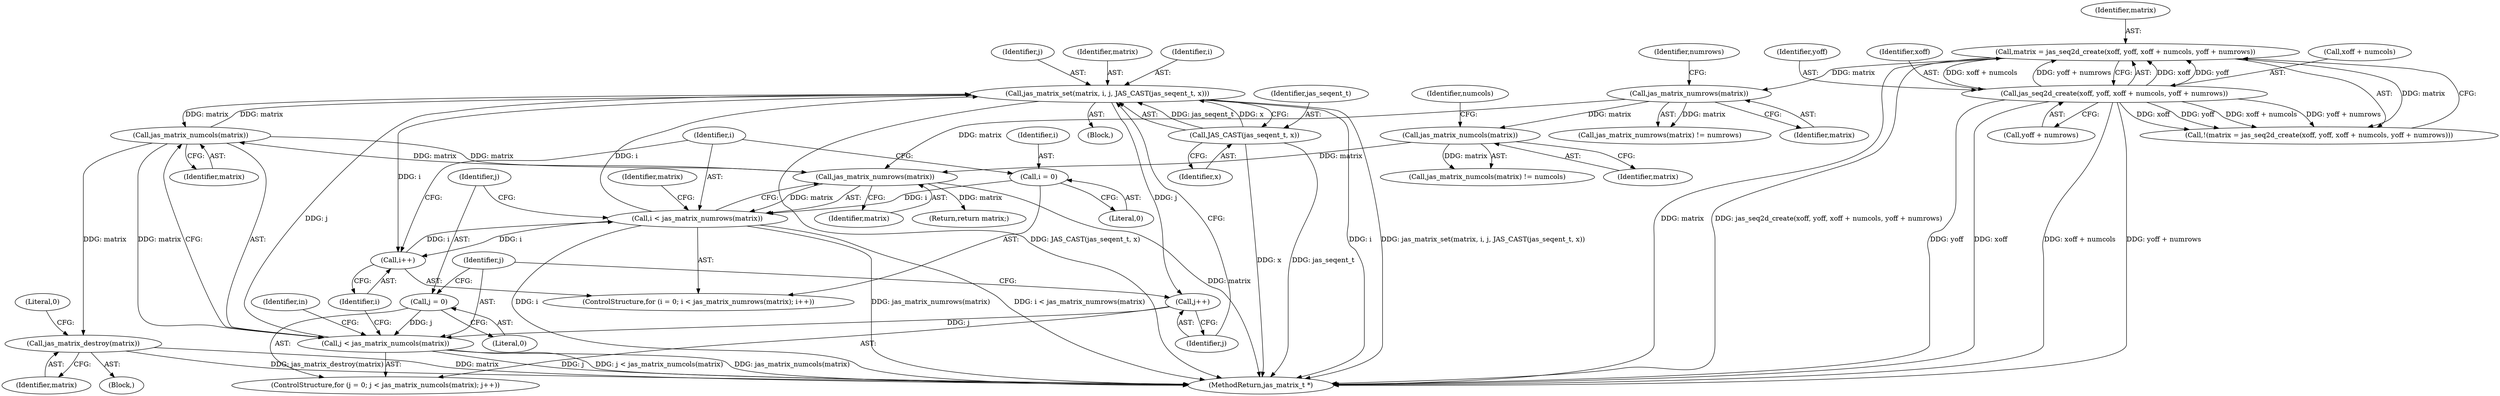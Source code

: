digraph "1_jasper_d42b2388f7f8e0332c846675133acea151fc557a_28@pointer" {
"1000194" [label="(Call,jas_matrix_destroy(matrix))"];
"1000180" [label="(Call,jas_matrix_numcols(matrix))"];
"1000198" [label="(Call,jas_matrix_set(matrix, i, j, JAS_CAST(jas_seqent_t, x)))"];
"1000167" [label="(Call,i < jas_matrix_numrows(matrix))"];
"1000171" [label="(Call,i++)"];
"1000164" [label="(Call,i = 0)"];
"1000169" [label="(Call,jas_matrix_numrows(matrix))"];
"1000158" [label="(Call,jas_matrix_numcols(matrix))"];
"1000154" [label="(Call,jas_matrix_numrows(matrix))"];
"1000138" [label="(Call,matrix = jas_seq2d_create(xoff, yoff, xoff + numcols, yoff + numrows))"];
"1000140" [label="(Call,jas_seq2d_create(xoff, yoff, xoff + numcols, yoff + numrows))"];
"1000178" [label="(Call,j < jas_matrix_numcols(matrix))"];
"1000175" [label="(Call,j = 0)"];
"1000182" [label="(Call,j++)"];
"1000202" [label="(Call,JAS_CAST(jas_seqent_t, x))"];
"1000178" [label="(Call,j < jas_matrix_numcols(matrix))"];
"1000171" [label="(Call,i++)"];
"1000195" [label="(Identifier,matrix)"];
"1000202" [label="(Call,JAS_CAST(jas_seqent_t, x))"];
"1000157" [label="(Call,jas_matrix_numcols(matrix) != numcols)"];
"1000143" [label="(Call,xoff + numcols)"];
"1000207" [label="(MethodReturn,jas_matrix_t *)"];
"1000198" [label="(Call,jas_matrix_set(matrix, i, j, JAS_CAST(jas_seqent_t, x)))"];
"1000163" [label="(ControlStructure,for (i = 0; i < jas_matrix_numrows(matrix); i++))"];
"1000200" [label="(Identifier,i)"];
"1000197" [label="(Literal,0)"];
"1000160" [label="(Identifier,numcols)"];
"1000169" [label="(Call,jas_matrix_numrows(matrix))"];
"1000164" [label="(Call,i = 0)"];
"1000170" [label="(Identifier,matrix)"];
"1000182" [label="(Call,j++)"];
"1000166" [label="(Literal,0)"];
"1000156" [label="(Identifier,numrows)"];
"1000180" [label="(Call,jas_matrix_numcols(matrix))"];
"1000201" [label="(Identifier,j)"];
"1000142" [label="(Identifier,yoff)"];
"1000153" [label="(Call,jas_matrix_numrows(matrix) != numrows)"];
"1000165" [label="(Identifier,i)"];
"1000174" [label="(ControlStructure,for (j = 0; j < jas_matrix_numcols(matrix); j++))"];
"1000204" [label="(Identifier,x)"];
"1000206" [label="(Identifier,matrix)"];
"1000141" [label="(Identifier,xoff)"];
"1000188" [label="(Identifier,in)"];
"1000194" [label="(Call,jas_matrix_destroy(matrix))"];
"1000184" [label="(Block,)"];
"1000183" [label="(Identifier,j)"];
"1000179" [label="(Identifier,j)"];
"1000167" [label="(Call,i < jas_matrix_numrows(matrix))"];
"1000137" [label="(Call,!(matrix = jas_seq2d_create(xoff, yoff, xoff + numcols, yoff + numrows)))"];
"1000159" [label="(Identifier,matrix)"];
"1000155" [label="(Identifier,matrix)"];
"1000203" [label="(Identifier,jas_seqent_t)"];
"1000181" [label="(Identifier,matrix)"];
"1000176" [label="(Identifier,j)"];
"1000140" [label="(Call,jas_seq2d_create(xoff, yoff, xoff + numcols, yoff + numrows))"];
"1000168" [label="(Identifier,i)"];
"1000158" [label="(Call,jas_matrix_numcols(matrix))"];
"1000154" [label="(Call,jas_matrix_numrows(matrix))"];
"1000138" [label="(Call,matrix = jas_seq2d_create(xoff, yoff, xoff + numcols, yoff + numrows))"];
"1000146" [label="(Call,yoff + numrows)"];
"1000175" [label="(Call,j = 0)"];
"1000199" [label="(Identifier,matrix)"];
"1000193" [label="(Block,)"];
"1000139" [label="(Identifier,matrix)"];
"1000177" [label="(Literal,0)"];
"1000172" [label="(Identifier,i)"];
"1000205" [label="(Return,return matrix;)"];
"1000194" -> "1000193"  [label="AST: "];
"1000194" -> "1000195"  [label="CFG: "];
"1000195" -> "1000194"  [label="AST: "];
"1000197" -> "1000194"  [label="CFG: "];
"1000194" -> "1000207"  [label="DDG: jas_matrix_destroy(matrix)"];
"1000194" -> "1000207"  [label="DDG: matrix"];
"1000180" -> "1000194"  [label="DDG: matrix"];
"1000180" -> "1000178"  [label="AST: "];
"1000180" -> "1000181"  [label="CFG: "];
"1000181" -> "1000180"  [label="AST: "];
"1000178" -> "1000180"  [label="CFG: "];
"1000180" -> "1000169"  [label="DDG: matrix"];
"1000180" -> "1000178"  [label="DDG: matrix"];
"1000198" -> "1000180"  [label="DDG: matrix"];
"1000169" -> "1000180"  [label="DDG: matrix"];
"1000180" -> "1000198"  [label="DDG: matrix"];
"1000198" -> "1000184"  [label="AST: "];
"1000198" -> "1000202"  [label="CFG: "];
"1000199" -> "1000198"  [label="AST: "];
"1000200" -> "1000198"  [label="AST: "];
"1000201" -> "1000198"  [label="AST: "];
"1000202" -> "1000198"  [label="AST: "];
"1000183" -> "1000198"  [label="CFG: "];
"1000198" -> "1000207"  [label="DDG: i"];
"1000198" -> "1000207"  [label="DDG: jas_matrix_set(matrix, i, j, JAS_CAST(jas_seqent_t, x))"];
"1000198" -> "1000207"  [label="DDG: JAS_CAST(jas_seqent_t, x)"];
"1000198" -> "1000171"  [label="DDG: i"];
"1000198" -> "1000182"  [label="DDG: j"];
"1000167" -> "1000198"  [label="DDG: i"];
"1000178" -> "1000198"  [label="DDG: j"];
"1000202" -> "1000198"  [label="DDG: jas_seqent_t"];
"1000202" -> "1000198"  [label="DDG: x"];
"1000167" -> "1000163"  [label="AST: "];
"1000167" -> "1000169"  [label="CFG: "];
"1000168" -> "1000167"  [label="AST: "];
"1000169" -> "1000167"  [label="AST: "];
"1000176" -> "1000167"  [label="CFG: "];
"1000206" -> "1000167"  [label="CFG: "];
"1000167" -> "1000207"  [label="DDG: i"];
"1000167" -> "1000207"  [label="DDG: jas_matrix_numrows(matrix)"];
"1000167" -> "1000207"  [label="DDG: i < jas_matrix_numrows(matrix)"];
"1000171" -> "1000167"  [label="DDG: i"];
"1000164" -> "1000167"  [label="DDG: i"];
"1000169" -> "1000167"  [label="DDG: matrix"];
"1000167" -> "1000171"  [label="DDG: i"];
"1000171" -> "1000163"  [label="AST: "];
"1000171" -> "1000172"  [label="CFG: "];
"1000172" -> "1000171"  [label="AST: "];
"1000168" -> "1000171"  [label="CFG: "];
"1000164" -> "1000163"  [label="AST: "];
"1000164" -> "1000166"  [label="CFG: "];
"1000165" -> "1000164"  [label="AST: "];
"1000166" -> "1000164"  [label="AST: "];
"1000168" -> "1000164"  [label="CFG: "];
"1000169" -> "1000170"  [label="CFG: "];
"1000170" -> "1000169"  [label="AST: "];
"1000169" -> "1000207"  [label="DDG: matrix"];
"1000158" -> "1000169"  [label="DDG: matrix"];
"1000154" -> "1000169"  [label="DDG: matrix"];
"1000169" -> "1000205"  [label="DDG: matrix"];
"1000158" -> "1000157"  [label="AST: "];
"1000158" -> "1000159"  [label="CFG: "];
"1000159" -> "1000158"  [label="AST: "];
"1000160" -> "1000158"  [label="CFG: "];
"1000158" -> "1000157"  [label="DDG: matrix"];
"1000154" -> "1000158"  [label="DDG: matrix"];
"1000154" -> "1000153"  [label="AST: "];
"1000154" -> "1000155"  [label="CFG: "];
"1000155" -> "1000154"  [label="AST: "];
"1000156" -> "1000154"  [label="CFG: "];
"1000154" -> "1000153"  [label="DDG: matrix"];
"1000138" -> "1000154"  [label="DDG: matrix"];
"1000138" -> "1000137"  [label="AST: "];
"1000138" -> "1000140"  [label="CFG: "];
"1000139" -> "1000138"  [label="AST: "];
"1000140" -> "1000138"  [label="AST: "];
"1000137" -> "1000138"  [label="CFG: "];
"1000138" -> "1000207"  [label="DDG: matrix"];
"1000138" -> "1000207"  [label="DDG: jas_seq2d_create(xoff, yoff, xoff + numcols, yoff + numrows)"];
"1000138" -> "1000137"  [label="DDG: matrix"];
"1000140" -> "1000138"  [label="DDG: xoff"];
"1000140" -> "1000138"  [label="DDG: yoff"];
"1000140" -> "1000138"  [label="DDG: xoff + numcols"];
"1000140" -> "1000138"  [label="DDG: yoff + numrows"];
"1000140" -> "1000146"  [label="CFG: "];
"1000141" -> "1000140"  [label="AST: "];
"1000142" -> "1000140"  [label="AST: "];
"1000143" -> "1000140"  [label="AST: "];
"1000146" -> "1000140"  [label="AST: "];
"1000140" -> "1000207"  [label="DDG: yoff"];
"1000140" -> "1000207"  [label="DDG: xoff"];
"1000140" -> "1000207"  [label="DDG: xoff + numcols"];
"1000140" -> "1000207"  [label="DDG: yoff + numrows"];
"1000140" -> "1000137"  [label="DDG: xoff"];
"1000140" -> "1000137"  [label="DDG: yoff"];
"1000140" -> "1000137"  [label="DDG: xoff + numcols"];
"1000140" -> "1000137"  [label="DDG: yoff + numrows"];
"1000178" -> "1000174"  [label="AST: "];
"1000179" -> "1000178"  [label="AST: "];
"1000188" -> "1000178"  [label="CFG: "];
"1000172" -> "1000178"  [label="CFG: "];
"1000178" -> "1000207"  [label="DDG: j"];
"1000178" -> "1000207"  [label="DDG: j < jas_matrix_numcols(matrix)"];
"1000178" -> "1000207"  [label="DDG: jas_matrix_numcols(matrix)"];
"1000175" -> "1000178"  [label="DDG: j"];
"1000182" -> "1000178"  [label="DDG: j"];
"1000175" -> "1000174"  [label="AST: "];
"1000175" -> "1000177"  [label="CFG: "];
"1000176" -> "1000175"  [label="AST: "];
"1000177" -> "1000175"  [label="AST: "];
"1000179" -> "1000175"  [label="CFG: "];
"1000182" -> "1000174"  [label="AST: "];
"1000182" -> "1000183"  [label="CFG: "];
"1000183" -> "1000182"  [label="AST: "];
"1000179" -> "1000182"  [label="CFG: "];
"1000202" -> "1000204"  [label="CFG: "];
"1000203" -> "1000202"  [label="AST: "];
"1000204" -> "1000202"  [label="AST: "];
"1000202" -> "1000207"  [label="DDG: jas_seqent_t"];
"1000202" -> "1000207"  [label="DDG: x"];
}
